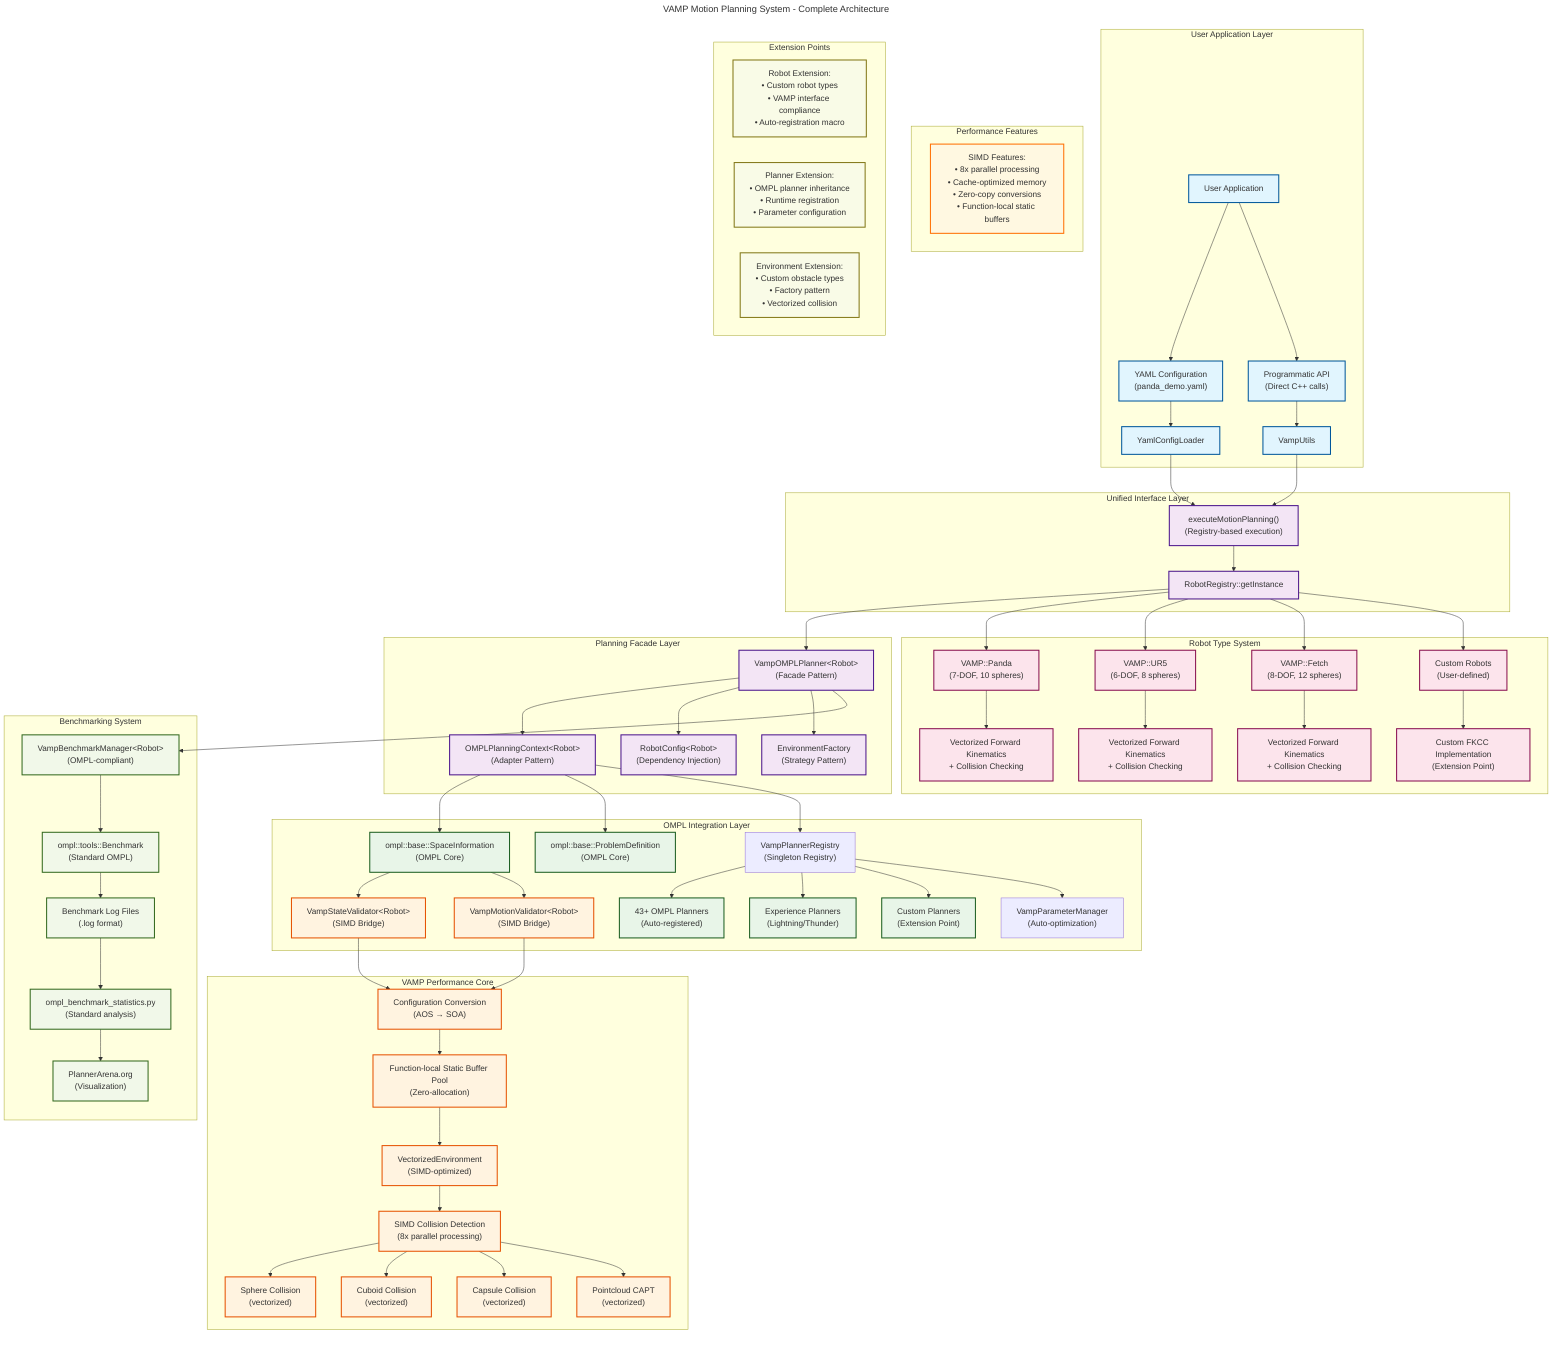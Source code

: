 ---
title: "VAMP Motion Planning System - Complete Architecture"
---
graph TB
    %% User Interface Layer
    subgraph "User Application Layer"
        A[User Application] --> B["YAML Configuration<br/>(panda_demo.yaml)"]
        A --> C["Programmatic API<br/>(Direct C++ calls)"]
        B --> YL[YamlConfigLoader]
        C --> VU[VampUtils]
    end
    
    %% Unified Interface Layer
    subgraph "Unified Interface Layer"
        YL --> ER["executeMotionPlanning()<br/>(Registry-based execution)"]
        VU --> ER
        ER --> RR[RobotRegistry::getInstance]
    end
    
    %% Planning Facade Layer
    subgraph "Planning Facade Layer"
        RR --> VOP["VampOMPLPlanner&lt;Robot&gt;<br/>(Facade Pattern)"]
        VOP --> OPC["OMPLPlanningContext&lt;Robot&gt;<br/>(Adapter Pattern)"]
        VOP --> RC["RobotConfig&lt;Robot&gt;<br/>(Dependency Injection)"]
        VOP --> EF["EnvironmentFactory<br/>(Strategy Pattern)"]
    end
    
    %% OMPL Integration Layer
    subgraph "OMPL Integration Layer"
        OPC --> SI["ompl::base::SpaceInformation<br/>(OMPL Core)"]
        OPC --> PD["ompl::base::ProblemDefinition<br/>(OMPL Core)"]
        OPC --> VPR["VampPlannerRegistry<br/>(Singleton Registry)"]
        
        SI --> VSV["VampStateValidator&lt;Robot&gt;<br/>(SIMD Bridge)"]
        SI --> VMV["VampMotionValidator&lt;Robot&gt;<br/>(SIMD Bridge)"]
        
        VPR --> OP1["43+ OMPL Planners<br/>(Auto-registered)"]
        VPR --> OP2["Experience Planners<br/>(Lightning/Thunder)"]
        VPR --> OPN["Custom Planners<br/>(Extension Point)"]
        
        VPR --> VPM["VampParameterManager<br/>(Auto-optimization)"]
    end
    
    %% VAMP Performance Core
    subgraph "VAMP Performance Core"
        VSV --> CC["Configuration Conversion<br/>(AOS → SOA)"]
        VMV --> CC
        CC --> TLB["Function-local Static Buffer Pool<br/>(Zero-allocation)"]
        TLB --> VE["VectorizedEnvironment<br/>(SIMD-optimized)"]
        
        VE --> SC["SIMD Collision Detection<br/>(8x parallel processing)"]
        SC --> SPHERE["Sphere Collision<br/>(vectorized)"]
        SC --> CUBOID["Cuboid Collision<br/>(vectorized)"]
        SC --> CAPSULE["Capsule Collision<br/>(vectorized)"]
        SC --> CLOUD["Pointcloud CAPT<br/>(vectorized)"]
    end
    
    %% Robot Type System
    subgraph "Robot Type System"
        RR --> RT1["VAMP::Panda<br/>(7-DOF, 10 spheres)"]
        RR --> RT2["VAMP::UR5<br/>(6-DOF, 8 spheres)"]
        RR --> RT3["VAMP::Fetch<br/>(8-DOF, 12 spheres)"]
        RR --> RTC["Custom Robots<br/>(User-defined)"]
        
        RT1 --> FKCC1["Vectorized Forward Kinematics<br/>+ Collision Checking"]
        RT2 --> FKCC2["Vectorized Forward Kinematics<br/>+ Collision Checking"]
        RT3 --> FKCC3["Vectorized Forward Kinematics<br/>+ Collision Checking"]
        RTC --> FKCCC["Custom FKCC Implementation<br/>(Extension Point)"]
    end
    
    %% Benchmarking System
    subgraph "Benchmarking System"
        VOP --> VBM["VampBenchmarkManager&lt;Robot&gt;<br/>(OMPL-compliant)"]
        VBM --> OB["ompl::tools::Benchmark<br/>(Standard OMPL)"]
        OB --> BL["Benchmark Log Files<br/>(.log format)"]
        BL --> OBS["ompl_benchmark_statistics.py<br/>(Standard analysis)"]
        OBS --> PA["PlannerArena.org<br/>(Visualization)"]
    end
    
    %% Performance Features
    subgraph "Performance Features"
        SIMD_FEAT["SIMD Features:<br/>• 8x parallel processing<br/>• Cache-optimized memory<br/>• Zero-copy conversions<br/>• Function-local static buffers"]
    end
    
    %% Extension Points
    subgraph "Extension Points"
        EXT_ROBOT["Robot Extension:<br/>• Custom robot types<br/>• VAMP interface compliance<br/>• Auto-registration macro"]
        EXT_PLAN["Planner Extension:<br/>• OMPL planner inheritance<br/>• Runtime registration<br/>• Parameter configuration"]
        EXT_ENV["Environment Extension:<br/>• Custom obstacle types<br/>• Factory pattern<br/>• Vectorized collision"]
    end
    
    %% Style definitions
    classDef userLayer fill:#e1f5fe,stroke:#01579b,stroke-width:2px
    classDef facadeLayer fill:#f3e5f5,stroke:#4a148c,stroke-width:2px
    classDef omplLayer fill:#e8f5e8,stroke:#1b5e20,stroke-width:2px
    classDef vampLayer fill:#fff3e0,stroke:#e65100,stroke-width:2px
    classDef robotLayer fill:#fce4ec,stroke:#880e4f,stroke-width:2px
    classDef benchLayer fill:#f1f8e9,stroke:#33691e,stroke-width:2px
    classDef perfLayer fill:#fff8e1,stroke:#ff6f00,stroke-width:2px
    classDef extLayer fill:#f9fbe7,stroke:#827717,stroke-width:2px
    
    %% Apply styles
    class A,B,C,YL,VU userLayer
    class ER,RR,VOP,OPC,RC,EF facadeLayer
    class SI,PD,PF,OP1,OP2,OP3,OPN omplLayer
    class VSV,VMV,CC,TLB,VE,SC,SPHERE,CUBOID,CAPSULE,CLOUD vampLayer
    class RT1,RT2,RT3,RTC,FKCC1,FKCC2,FKCC3,FKCCC robotLayer
    class VBM,OB,BL,OBS,PA benchLayer
    class SIMD_FEAT perfLayer
    class EXT_ROBOT,EXT_PLAN,EXT_ENV extLayer